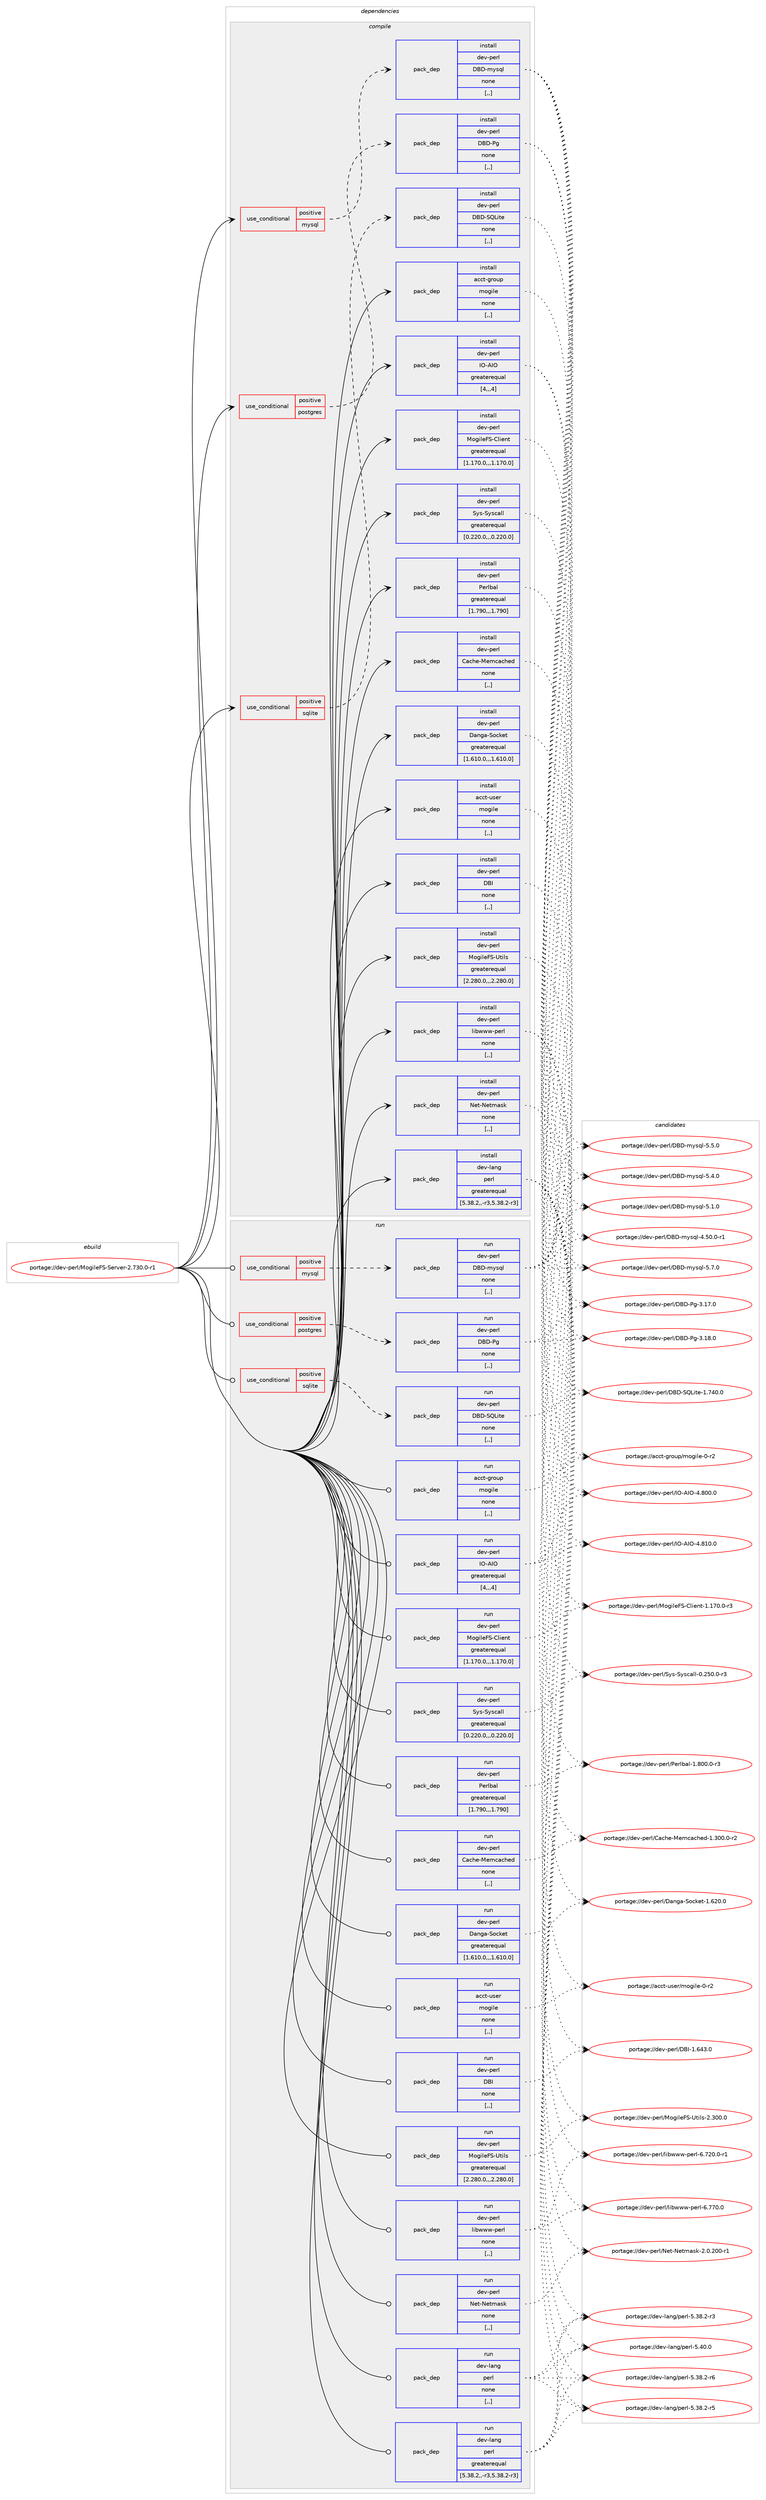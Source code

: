 digraph prolog {

# *************
# Graph options
# *************

newrank=true;
concentrate=true;
compound=true;
graph [rankdir=LR,fontname=Helvetica,fontsize=10,ranksep=1.5];#, ranksep=2.5, nodesep=0.2];
edge  [arrowhead=vee];
node  [fontname=Helvetica,fontsize=10];

# **********
# The ebuild
# **********

subgraph cluster_leftcol {
color=gray;
label=<<i>ebuild</i>>;
id [label="portage://dev-perl/MogileFS-Server-2.730.0-r1", color=red, width=4, href="../dev-perl/MogileFS-Server-2.730.0-r1.svg"];
}

# ****************
# The dependencies
# ****************

subgraph cluster_midcol {
color=gray;
label=<<i>dependencies</i>>;
subgraph cluster_compile {
fillcolor="#eeeeee";
style=filled;
label=<<i>compile</i>>;
subgraph cond29976 {
dependency133818 [label=<<TABLE BORDER="0" CELLBORDER="1" CELLSPACING="0" CELLPADDING="4"><TR><TD ROWSPAN="3" CELLPADDING="10">use_conditional</TD></TR><TR><TD>positive</TD></TR><TR><TD>mysql</TD></TR></TABLE>>, shape=none, color=red];
subgraph pack102627 {
dependency133819 [label=<<TABLE BORDER="0" CELLBORDER="1" CELLSPACING="0" CELLPADDING="4" WIDTH="220"><TR><TD ROWSPAN="6" CELLPADDING="30">pack_dep</TD></TR><TR><TD WIDTH="110">install</TD></TR><TR><TD>dev-perl</TD></TR><TR><TD>DBD-mysql</TD></TR><TR><TD>none</TD></TR><TR><TD>[,,]</TD></TR></TABLE>>, shape=none, color=blue];
}
dependency133818:e -> dependency133819:w [weight=20,style="dashed",arrowhead="vee"];
}
id:e -> dependency133818:w [weight=20,style="solid",arrowhead="vee"];
subgraph cond29977 {
dependency133820 [label=<<TABLE BORDER="0" CELLBORDER="1" CELLSPACING="0" CELLPADDING="4"><TR><TD ROWSPAN="3" CELLPADDING="10">use_conditional</TD></TR><TR><TD>positive</TD></TR><TR><TD>postgres</TD></TR></TABLE>>, shape=none, color=red];
subgraph pack102628 {
dependency133821 [label=<<TABLE BORDER="0" CELLBORDER="1" CELLSPACING="0" CELLPADDING="4" WIDTH="220"><TR><TD ROWSPAN="6" CELLPADDING="30">pack_dep</TD></TR><TR><TD WIDTH="110">install</TD></TR><TR><TD>dev-perl</TD></TR><TR><TD>DBD-Pg</TD></TR><TR><TD>none</TD></TR><TR><TD>[,,]</TD></TR></TABLE>>, shape=none, color=blue];
}
dependency133820:e -> dependency133821:w [weight=20,style="dashed",arrowhead="vee"];
}
id:e -> dependency133820:w [weight=20,style="solid",arrowhead="vee"];
subgraph cond29978 {
dependency133822 [label=<<TABLE BORDER="0" CELLBORDER="1" CELLSPACING="0" CELLPADDING="4"><TR><TD ROWSPAN="3" CELLPADDING="10">use_conditional</TD></TR><TR><TD>positive</TD></TR><TR><TD>sqlite</TD></TR></TABLE>>, shape=none, color=red];
subgraph pack102629 {
dependency133823 [label=<<TABLE BORDER="0" CELLBORDER="1" CELLSPACING="0" CELLPADDING="4" WIDTH="220"><TR><TD ROWSPAN="6" CELLPADDING="30">pack_dep</TD></TR><TR><TD WIDTH="110">install</TD></TR><TR><TD>dev-perl</TD></TR><TR><TD>DBD-SQLite</TD></TR><TR><TD>none</TD></TR><TR><TD>[,,]</TD></TR></TABLE>>, shape=none, color=blue];
}
dependency133822:e -> dependency133823:w [weight=20,style="dashed",arrowhead="vee"];
}
id:e -> dependency133822:w [weight=20,style="solid",arrowhead="vee"];
subgraph pack102630 {
dependency133824 [label=<<TABLE BORDER="0" CELLBORDER="1" CELLSPACING="0" CELLPADDING="4" WIDTH="220"><TR><TD ROWSPAN="6" CELLPADDING="30">pack_dep</TD></TR><TR><TD WIDTH="110">install</TD></TR><TR><TD>acct-group</TD></TR><TR><TD>mogile</TD></TR><TR><TD>none</TD></TR><TR><TD>[,,]</TD></TR></TABLE>>, shape=none, color=blue];
}
id:e -> dependency133824:w [weight=20,style="solid",arrowhead="vee"];
subgraph pack102631 {
dependency133825 [label=<<TABLE BORDER="0" CELLBORDER="1" CELLSPACING="0" CELLPADDING="4" WIDTH="220"><TR><TD ROWSPAN="6" CELLPADDING="30">pack_dep</TD></TR><TR><TD WIDTH="110">install</TD></TR><TR><TD>acct-user</TD></TR><TR><TD>mogile</TD></TR><TR><TD>none</TD></TR><TR><TD>[,,]</TD></TR></TABLE>>, shape=none, color=blue];
}
id:e -> dependency133825:w [weight=20,style="solid",arrowhead="vee"];
subgraph pack102632 {
dependency133826 [label=<<TABLE BORDER="0" CELLBORDER="1" CELLSPACING="0" CELLPADDING="4" WIDTH="220"><TR><TD ROWSPAN="6" CELLPADDING="30">pack_dep</TD></TR><TR><TD WIDTH="110">install</TD></TR><TR><TD>dev-lang</TD></TR><TR><TD>perl</TD></TR><TR><TD>greaterequal</TD></TR><TR><TD>[5.38.2,,-r3,5.38.2-r3]</TD></TR></TABLE>>, shape=none, color=blue];
}
id:e -> dependency133826:w [weight=20,style="solid",arrowhead="vee"];
subgraph pack102633 {
dependency133827 [label=<<TABLE BORDER="0" CELLBORDER="1" CELLSPACING="0" CELLPADDING="4" WIDTH="220"><TR><TD ROWSPAN="6" CELLPADDING="30">pack_dep</TD></TR><TR><TD WIDTH="110">install</TD></TR><TR><TD>dev-perl</TD></TR><TR><TD>Cache-Memcached</TD></TR><TR><TD>none</TD></TR><TR><TD>[,,]</TD></TR></TABLE>>, shape=none, color=blue];
}
id:e -> dependency133827:w [weight=20,style="solid",arrowhead="vee"];
subgraph pack102634 {
dependency133828 [label=<<TABLE BORDER="0" CELLBORDER="1" CELLSPACING="0" CELLPADDING="4" WIDTH="220"><TR><TD ROWSPAN="6" CELLPADDING="30">pack_dep</TD></TR><TR><TD WIDTH="110">install</TD></TR><TR><TD>dev-perl</TD></TR><TR><TD>DBI</TD></TR><TR><TD>none</TD></TR><TR><TD>[,,]</TD></TR></TABLE>>, shape=none, color=blue];
}
id:e -> dependency133828:w [weight=20,style="solid",arrowhead="vee"];
subgraph pack102635 {
dependency133829 [label=<<TABLE BORDER="0" CELLBORDER="1" CELLSPACING="0" CELLPADDING="4" WIDTH="220"><TR><TD ROWSPAN="6" CELLPADDING="30">pack_dep</TD></TR><TR><TD WIDTH="110">install</TD></TR><TR><TD>dev-perl</TD></TR><TR><TD>Danga-Socket</TD></TR><TR><TD>greaterequal</TD></TR><TR><TD>[1.610.0,,,1.610.0]</TD></TR></TABLE>>, shape=none, color=blue];
}
id:e -> dependency133829:w [weight=20,style="solid",arrowhead="vee"];
subgraph pack102636 {
dependency133830 [label=<<TABLE BORDER="0" CELLBORDER="1" CELLSPACING="0" CELLPADDING="4" WIDTH="220"><TR><TD ROWSPAN="6" CELLPADDING="30">pack_dep</TD></TR><TR><TD WIDTH="110">install</TD></TR><TR><TD>dev-perl</TD></TR><TR><TD>IO-AIO</TD></TR><TR><TD>greaterequal</TD></TR><TR><TD>[4,,,4]</TD></TR></TABLE>>, shape=none, color=blue];
}
id:e -> dependency133830:w [weight=20,style="solid",arrowhead="vee"];
subgraph pack102637 {
dependency133831 [label=<<TABLE BORDER="0" CELLBORDER="1" CELLSPACING="0" CELLPADDING="4" WIDTH="220"><TR><TD ROWSPAN="6" CELLPADDING="30">pack_dep</TD></TR><TR><TD WIDTH="110">install</TD></TR><TR><TD>dev-perl</TD></TR><TR><TD>MogileFS-Client</TD></TR><TR><TD>greaterequal</TD></TR><TR><TD>[1.170.0,,,1.170.0]</TD></TR></TABLE>>, shape=none, color=blue];
}
id:e -> dependency133831:w [weight=20,style="solid",arrowhead="vee"];
subgraph pack102638 {
dependency133832 [label=<<TABLE BORDER="0" CELLBORDER="1" CELLSPACING="0" CELLPADDING="4" WIDTH="220"><TR><TD ROWSPAN="6" CELLPADDING="30">pack_dep</TD></TR><TR><TD WIDTH="110">install</TD></TR><TR><TD>dev-perl</TD></TR><TR><TD>MogileFS-Utils</TD></TR><TR><TD>greaterequal</TD></TR><TR><TD>[2.280.0,,,2.280.0]</TD></TR></TABLE>>, shape=none, color=blue];
}
id:e -> dependency133832:w [weight=20,style="solid",arrowhead="vee"];
subgraph pack102639 {
dependency133833 [label=<<TABLE BORDER="0" CELLBORDER="1" CELLSPACING="0" CELLPADDING="4" WIDTH="220"><TR><TD ROWSPAN="6" CELLPADDING="30">pack_dep</TD></TR><TR><TD WIDTH="110">install</TD></TR><TR><TD>dev-perl</TD></TR><TR><TD>Net-Netmask</TD></TR><TR><TD>none</TD></TR><TR><TD>[,,]</TD></TR></TABLE>>, shape=none, color=blue];
}
id:e -> dependency133833:w [weight=20,style="solid",arrowhead="vee"];
subgraph pack102640 {
dependency133834 [label=<<TABLE BORDER="0" CELLBORDER="1" CELLSPACING="0" CELLPADDING="4" WIDTH="220"><TR><TD ROWSPAN="6" CELLPADDING="30">pack_dep</TD></TR><TR><TD WIDTH="110">install</TD></TR><TR><TD>dev-perl</TD></TR><TR><TD>Perlbal</TD></TR><TR><TD>greaterequal</TD></TR><TR><TD>[1.790,,,1.790]</TD></TR></TABLE>>, shape=none, color=blue];
}
id:e -> dependency133834:w [weight=20,style="solid",arrowhead="vee"];
subgraph pack102641 {
dependency133835 [label=<<TABLE BORDER="0" CELLBORDER="1" CELLSPACING="0" CELLPADDING="4" WIDTH="220"><TR><TD ROWSPAN="6" CELLPADDING="30">pack_dep</TD></TR><TR><TD WIDTH="110">install</TD></TR><TR><TD>dev-perl</TD></TR><TR><TD>Sys-Syscall</TD></TR><TR><TD>greaterequal</TD></TR><TR><TD>[0.220.0,,,0.220.0]</TD></TR></TABLE>>, shape=none, color=blue];
}
id:e -> dependency133835:w [weight=20,style="solid",arrowhead="vee"];
subgraph pack102642 {
dependency133836 [label=<<TABLE BORDER="0" CELLBORDER="1" CELLSPACING="0" CELLPADDING="4" WIDTH="220"><TR><TD ROWSPAN="6" CELLPADDING="30">pack_dep</TD></TR><TR><TD WIDTH="110">install</TD></TR><TR><TD>dev-perl</TD></TR><TR><TD>libwww-perl</TD></TR><TR><TD>none</TD></TR><TR><TD>[,,]</TD></TR></TABLE>>, shape=none, color=blue];
}
id:e -> dependency133836:w [weight=20,style="solid",arrowhead="vee"];
}
subgraph cluster_compileandrun {
fillcolor="#eeeeee";
style=filled;
label=<<i>compile and run</i>>;
}
subgraph cluster_run {
fillcolor="#eeeeee";
style=filled;
label=<<i>run</i>>;
subgraph cond29979 {
dependency133837 [label=<<TABLE BORDER="0" CELLBORDER="1" CELLSPACING="0" CELLPADDING="4"><TR><TD ROWSPAN="3" CELLPADDING="10">use_conditional</TD></TR><TR><TD>positive</TD></TR><TR><TD>mysql</TD></TR></TABLE>>, shape=none, color=red];
subgraph pack102643 {
dependency133838 [label=<<TABLE BORDER="0" CELLBORDER="1" CELLSPACING="0" CELLPADDING="4" WIDTH="220"><TR><TD ROWSPAN="6" CELLPADDING="30">pack_dep</TD></TR><TR><TD WIDTH="110">run</TD></TR><TR><TD>dev-perl</TD></TR><TR><TD>DBD-mysql</TD></TR><TR><TD>none</TD></TR><TR><TD>[,,]</TD></TR></TABLE>>, shape=none, color=blue];
}
dependency133837:e -> dependency133838:w [weight=20,style="dashed",arrowhead="vee"];
}
id:e -> dependency133837:w [weight=20,style="solid",arrowhead="odot"];
subgraph cond29980 {
dependency133839 [label=<<TABLE BORDER="0" CELLBORDER="1" CELLSPACING="0" CELLPADDING="4"><TR><TD ROWSPAN="3" CELLPADDING="10">use_conditional</TD></TR><TR><TD>positive</TD></TR><TR><TD>postgres</TD></TR></TABLE>>, shape=none, color=red];
subgraph pack102644 {
dependency133840 [label=<<TABLE BORDER="0" CELLBORDER="1" CELLSPACING="0" CELLPADDING="4" WIDTH="220"><TR><TD ROWSPAN="6" CELLPADDING="30">pack_dep</TD></TR><TR><TD WIDTH="110">run</TD></TR><TR><TD>dev-perl</TD></TR><TR><TD>DBD-Pg</TD></TR><TR><TD>none</TD></TR><TR><TD>[,,]</TD></TR></TABLE>>, shape=none, color=blue];
}
dependency133839:e -> dependency133840:w [weight=20,style="dashed",arrowhead="vee"];
}
id:e -> dependency133839:w [weight=20,style="solid",arrowhead="odot"];
subgraph cond29981 {
dependency133841 [label=<<TABLE BORDER="0" CELLBORDER="1" CELLSPACING="0" CELLPADDING="4"><TR><TD ROWSPAN="3" CELLPADDING="10">use_conditional</TD></TR><TR><TD>positive</TD></TR><TR><TD>sqlite</TD></TR></TABLE>>, shape=none, color=red];
subgraph pack102645 {
dependency133842 [label=<<TABLE BORDER="0" CELLBORDER="1" CELLSPACING="0" CELLPADDING="4" WIDTH="220"><TR><TD ROWSPAN="6" CELLPADDING="30">pack_dep</TD></TR><TR><TD WIDTH="110">run</TD></TR><TR><TD>dev-perl</TD></TR><TR><TD>DBD-SQLite</TD></TR><TR><TD>none</TD></TR><TR><TD>[,,]</TD></TR></TABLE>>, shape=none, color=blue];
}
dependency133841:e -> dependency133842:w [weight=20,style="dashed",arrowhead="vee"];
}
id:e -> dependency133841:w [weight=20,style="solid",arrowhead="odot"];
subgraph pack102646 {
dependency133843 [label=<<TABLE BORDER="0" CELLBORDER="1" CELLSPACING="0" CELLPADDING="4" WIDTH="220"><TR><TD ROWSPAN="6" CELLPADDING="30">pack_dep</TD></TR><TR><TD WIDTH="110">run</TD></TR><TR><TD>acct-group</TD></TR><TR><TD>mogile</TD></TR><TR><TD>none</TD></TR><TR><TD>[,,]</TD></TR></TABLE>>, shape=none, color=blue];
}
id:e -> dependency133843:w [weight=20,style="solid",arrowhead="odot"];
subgraph pack102647 {
dependency133844 [label=<<TABLE BORDER="0" CELLBORDER="1" CELLSPACING="0" CELLPADDING="4" WIDTH="220"><TR><TD ROWSPAN="6" CELLPADDING="30">pack_dep</TD></TR><TR><TD WIDTH="110">run</TD></TR><TR><TD>acct-user</TD></TR><TR><TD>mogile</TD></TR><TR><TD>none</TD></TR><TR><TD>[,,]</TD></TR></TABLE>>, shape=none, color=blue];
}
id:e -> dependency133844:w [weight=20,style="solid",arrowhead="odot"];
subgraph pack102648 {
dependency133845 [label=<<TABLE BORDER="0" CELLBORDER="1" CELLSPACING="0" CELLPADDING="4" WIDTH="220"><TR><TD ROWSPAN="6" CELLPADDING="30">pack_dep</TD></TR><TR><TD WIDTH="110">run</TD></TR><TR><TD>dev-lang</TD></TR><TR><TD>perl</TD></TR><TR><TD>greaterequal</TD></TR><TR><TD>[5.38.2,,-r3,5.38.2-r3]</TD></TR></TABLE>>, shape=none, color=blue];
}
id:e -> dependency133845:w [weight=20,style="solid",arrowhead="odot"];
subgraph pack102649 {
dependency133846 [label=<<TABLE BORDER="0" CELLBORDER="1" CELLSPACING="0" CELLPADDING="4" WIDTH="220"><TR><TD ROWSPAN="6" CELLPADDING="30">pack_dep</TD></TR><TR><TD WIDTH="110">run</TD></TR><TR><TD>dev-lang</TD></TR><TR><TD>perl</TD></TR><TR><TD>none</TD></TR><TR><TD>[,,]</TD></TR></TABLE>>, shape=none, color=blue];
}
id:e -> dependency133846:w [weight=20,style="solid",arrowhead="odot"];
subgraph pack102650 {
dependency133847 [label=<<TABLE BORDER="0" CELLBORDER="1" CELLSPACING="0" CELLPADDING="4" WIDTH="220"><TR><TD ROWSPAN="6" CELLPADDING="30">pack_dep</TD></TR><TR><TD WIDTH="110">run</TD></TR><TR><TD>dev-perl</TD></TR><TR><TD>Cache-Memcached</TD></TR><TR><TD>none</TD></TR><TR><TD>[,,]</TD></TR></TABLE>>, shape=none, color=blue];
}
id:e -> dependency133847:w [weight=20,style="solid",arrowhead="odot"];
subgraph pack102651 {
dependency133848 [label=<<TABLE BORDER="0" CELLBORDER="1" CELLSPACING="0" CELLPADDING="4" WIDTH="220"><TR><TD ROWSPAN="6" CELLPADDING="30">pack_dep</TD></TR><TR><TD WIDTH="110">run</TD></TR><TR><TD>dev-perl</TD></TR><TR><TD>DBI</TD></TR><TR><TD>none</TD></TR><TR><TD>[,,]</TD></TR></TABLE>>, shape=none, color=blue];
}
id:e -> dependency133848:w [weight=20,style="solid",arrowhead="odot"];
subgraph pack102652 {
dependency133849 [label=<<TABLE BORDER="0" CELLBORDER="1" CELLSPACING="0" CELLPADDING="4" WIDTH="220"><TR><TD ROWSPAN="6" CELLPADDING="30">pack_dep</TD></TR><TR><TD WIDTH="110">run</TD></TR><TR><TD>dev-perl</TD></TR><TR><TD>Danga-Socket</TD></TR><TR><TD>greaterequal</TD></TR><TR><TD>[1.610.0,,,1.610.0]</TD></TR></TABLE>>, shape=none, color=blue];
}
id:e -> dependency133849:w [weight=20,style="solid",arrowhead="odot"];
subgraph pack102653 {
dependency133850 [label=<<TABLE BORDER="0" CELLBORDER="1" CELLSPACING="0" CELLPADDING="4" WIDTH="220"><TR><TD ROWSPAN="6" CELLPADDING="30">pack_dep</TD></TR><TR><TD WIDTH="110">run</TD></TR><TR><TD>dev-perl</TD></TR><TR><TD>IO-AIO</TD></TR><TR><TD>greaterequal</TD></TR><TR><TD>[4,,,4]</TD></TR></TABLE>>, shape=none, color=blue];
}
id:e -> dependency133850:w [weight=20,style="solid",arrowhead="odot"];
subgraph pack102654 {
dependency133851 [label=<<TABLE BORDER="0" CELLBORDER="1" CELLSPACING="0" CELLPADDING="4" WIDTH="220"><TR><TD ROWSPAN="6" CELLPADDING="30">pack_dep</TD></TR><TR><TD WIDTH="110">run</TD></TR><TR><TD>dev-perl</TD></TR><TR><TD>MogileFS-Client</TD></TR><TR><TD>greaterequal</TD></TR><TR><TD>[1.170.0,,,1.170.0]</TD></TR></TABLE>>, shape=none, color=blue];
}
id:e -> dependency133851:w [weight=20,style="solid",arrowhead="odot"];
subgraph pack102655 {
dependency133852 [label=<<TABLE BORDER="0" CELLBORDER="1" CELLSPACING="0" CELLPADDING="4" WIDTH="220"><TR><TD ROWSPAN="6" CELLPADDING="30">pack_dep</TD></TR><TR><TD WIDTH="110">run</TD></TR><TR><TD>dev-perl</TD></TR><TR><TD>MogileFS-Utils</TD></TR><TR><TD>greaterequal</TD></TR><TR><TD>[2.280.0,,,2.280.0]</TD></TR></TABLE>>, shape=none, color=blue];
}
id:e -> dependency133852:w [weight=20,style="solid",arrowhead="odot"];
subgraph pack102656 {
dependency133853 [label=<<TABLE BORDER="0" CELLBORDER="1" CELLSPACING="0" CELLPADDING="4" WIDTH="220"><TR><TD ROWSPAN="6" CELLPADDING="30">pack_dep</TD></TR><TR><TD WIDTH="110">run</TD></TR><TR><TD>dev-perl</TD></TR><TR><TD>Net-Netmask</TD></TR><TR><TD>none</TD></TR><TR><TD>[,,]</TD></TR></TABLE>>, shape=none, color=blue];
}
id:e -> dependency133853:w [weight=20,style="solid",arrowhead="odot"];
subgraph pack102657 {
dependency133854 [label=<<TABLE BORDER="0" CELLBORDER="1" CELLSPACING="0" CELLPADDING="4" WIDTH="220"><TR><TD ROWSPAN="6" CELLPADDING="30">pack_dep</TD></TR><TR><TD WIDTH="110">run</TD></TR><TR><TD>dev-perl</TD></TR><TR><TD>Perlbal</TD></TR><TR><TD>greaterequal</TD></TR><TR><TD>[1.790,,,1.790]</TD></TR></TABLE>>, shape=none, color=blue];
}
id:e -> dependency133854:w [weight=20,style="solid",arrowhead="odot"];
subgraph pack102658 {
dependency133855 [label=<<TABLE BORDER="0" CELLBORDER="1" CELLSPACING="0" CELLPADDING="4" WIDTH="220"><TR><TD ROWSPAN="6" CELLPADDING="30">pack_dep</TD></TR><TR><TD WIDTH="110">run</TD></TR><TR><TD>dev-perl</TD></TR><TR><TD>Sys-Syscall</TD></TR><TR><TD>greaterequal</TD></TR><TR><TD>[0.220.0,,,0.220.0]</TD></TR></TABLE>>, shape=none, color=blue];
}
id:e -> dependency133855:w [weight=20,style="solid",arrowhead="odot"];
subgraph pack102659 {
dependency133856 [label=<<TABLE BORDER="0" CELLBORDER="1" CELLSPACING="0" CELLPADDING="4" WIDTH="220"><TR><TD ROWSPAN="6" CELLPADDING="30">pack_dep</TD></TR><TR><TD WIDTH="110">run</TD></TR><TR><TD>dev-perl</TD></TR><TR><TD>libwww-perl</TD></TR><TR><TD>none</TD></TR><TR><TD>[,,]</TD></TR></TABLE>>, shape=none, color=blue];
}
id:e -> dependency133856:w [weight=20,style="solid",arrowhead="odot"];
}
}

# **************
# The candidates
# **************

subgraph cluster_choices {
rank=same;
color=gray;
label=<<i>candidates</i>>;

subgraph choice102627 {
color=black;
nodesep=1;
choice100101118451121011141084768666845109121115113108455346554648 [label="portage://dev-perl/DBD-mysql-5.7.0", color=red, width=4,href="../dev-perl/DBD-mysql-5.7.0.svg"];
choice100101118451121011141084768666845109121115113108455346534648 [label="portage://dev-perl/DBD-mysql-5.5.0", color=red, width=4,href="../dev-perl/DBD-mysql-5.5.0.svg"];
choice100101118451121011141084768666845109121115113108455346524648 [label="portage://dev-perl/DBD-mysql-5.4.0", color=red, width=4,href="../dev-perl/DBD-mysql-5.4.0.svg"];
choice100101118451121011141084768666845109121115113108455346494648 [label="portage://dev-perl/DBD-mysql-5.1.0", color=red, width=4,href="../dev-perl/DBD-mysql-5.1.0.svg"];
choice100101118451121011141084768666845109121115113108455246534846484511449 [label="portage://dev-perl/DBD-mysql-4.50.0-r1", color=red, width=4,href="../dev-perl/DBD-mysql-4.50.0-r1.svg"];
dependency133819:e -> choice100101118451121011141084768666845109121115113108455346554648:w [style=dotted,weight="100"];
dependency133819:e -> choice100101118451121011141084768666845109121115113108455346534648:w [style=dotted,weight="100"];
dependency133819:e -> choice100101118451121011141084768666845109121115113108455346524648:w [style=dotted,weight="100"];
dependency133819:e -> choice100101118451121011141084768666845109121115113108455346494648:w [style=dotted,weight="100"];
dependency133819:e -> choice100101118451121011141084768666845109121115113108455246534846484511449:w [style=dotted,weight="100"];
}
subgraph choice102628 {
color=black;
nodesep=1;
choice1001011184511210111410847686668458010345514649564648 [label="portage://dev-perl/DBD-Pg-3.18.0", color=red, width=4,href="../dev-perl/DBD-Pg-3.18.0.svg"];
choice1001011184511210111410847686668458010345514649554648 [label="portage://dev-perl/DBD-Pg-3.17.0", color=red, width=4,href="../dev-perl/DBD-Pg-3.17.0.svg"];
dependency133821:e -> choice1001011184511210111410847686668458010345514649564648:w [style=dotted,weight="100"];
dependency133821:e -> choice1001011184511210111410847686668458010345514649554648:w [style=dotted,weight="100"];
}
subgraph choice102629 {
color=black;
nodesep=1;
choice1001011184511210111410847686668458381761051161014549465552484648 [label="portage://dev-perl/DBD-SQLite-1.740.0", color=red, width=4,href="../dev-perl/DBD-SQLite-1.740.0.svg"];
dependency133823:e -> choice1001011184511210111410847686668458381761051161014549465552484648:w [style=dotted,weight="100"];
}
subgraph choice102630 {
color=black;
nodesep=1;
choice979999116451031141111171124710911110310510810145484511450 [label="portage://acct-group/mogile-0-r2", color=red, width=4,href="../acct-group/mogile-0-r2.svg"];
dependency133824:e -> choice979999116451031141111171124710911110310510810145484511450:w [style=dotted,weight="100"];
}
subgraph choice102631 {
color=black;
nodesep=1;
choice979999116451171151011144710911110310510810145484511450 [label="portage://acct-user/mogile-0-r2", color=red, width=4,href="../acct-user/mogile-0-r2.svg"];
dependency133825:e -> choice979999116451171151011144710911110310510810145484511450:w [style=dotted,weight="100"];
}
subgraph choice102632 {
color=black;
nodesep=1;
choice10010111845108971101034711210111410845534652484648 [label="portage://dev-lang/perl-5.40.0", color=red, width=4,href="../dev-lang/perl-5.40.0.svg"];
choice100101118451089711010347112101114108455346515646504511454 [label="portage://dev-lang/perl-5.38.2-r6", color=red, width=4,href="../dev-lang/perl-5.38.2-r6.svg"];
choice100101118451089711010347112101114108455346515646504511453 [label="portage://dev-lang/perl-5.38.2-r5", color=red, width=4,href="../dev-lang/perl-5.38.2-r5.svg"];
choice100101118451089711010347112101114108455346515646504511451 [label="portage://dev-lang/perl-5.38.2-r3", color=red, width=4,href="../dev-lang/perl-5.38.2-r3.svg"];
dependency133826:e -> choice10010111845108971101034711210111410845534652484648:w [style=dotted,weight="100"];
dependency133826:e -> choice100101118451089711010347112101114108455346515646504511454:w [style=dotted,weight="100"];
dependency133826:e -> choice100101118451089711010347112101114108455346515646504511453:w [style=dotted,weight="100"];
dependency133826:e -> choice100101118451089711010347112101114108455346515646504511451:w [style=dotted,weight="100"];
}
subgraph choice102633 {
color=black;
nodesep=1;
choice1001011184511210111410847679799104101457710110999979910410110045494651484846484511450 [label="portage://dev-perl/Cache-Memcached-1.300.0-r2", color=red, width=4,href="../dev-perl/Cache-Memcached-1.300.0-r2.svg"];
dependency133827:e -> choice1001011184511210111410847679799104101457710110999979910410110045494651484846484511450:w [style=dotted,weight="100"];
}
subgraph choice102634 {
color=black;
nodesep=1;
choice10010111845112101114108476866734549465452514648 [label="portage://dev-perl/DBI-1.643.0", color=red, width=4,href="../dev-perl/DBI-1.643.0.svg"];
dependency133828:e -> choice10010111845112101114108476866734549465452514648:w [style=dotted,weight="100"];
}
subgraph choice102635 {
color=black;
nodesep=1;
choice10010111845112101114108476897110103974583111991071011164549465450484648 [label="portage://dev-perl/Danga-Socket-1.620.0", color=red, width=4,href="../dev-perl/Danga-Socket-1.620.0.svg"];
dependency133829:e -> choice10010111845112101114108476897110103974583111991071011164549465450484648:w [style=dotted,weight="100"];
}
subgraph choice102636 {
color=black;
nodesep=1;
choice10010111845112101114108477379456573794552465649484648 [label="portage://dev-perl/IO-AIO-4.810.0", color=red, width=4,href="../dev-perl/IO-AIO-4.810.0.svg"];
choice10010111845112101114108477379456573794552465648484648 [label="portage://dev-perl/IO-AIO-4.800.0", color=red, width=4,href="../dev-perl/IO-AIO-4.800.0.svg"];
dependency133830:e -> choice10010111845112101114108477379456573794552465649484648:w [style=dotted,weight="100"];
dependency133830:e -> choice10010111845112101114108477379456573794552465648484648:w [style=dotted,weight="100"];
}
subgraph choice102637 {
color=black;
nodesep=1;
choice1001011184511210111410847771111031051081017083456710810510111011645494649554846484511451 [label="portage://dev-perl/MogileFS-Client-1.170.0-r3", color=red, width=4,href="../dev-perl/MogileFS-Client-1.170.0-r3.svg"];
dependency133831:e -> choice1001011184511210111410847771111031051081017083456710810510111011645494649554846484511451:w [style=dotted,weight="100"];
}
subgraph choice102638 {
color=black;
nodesep=1;
choice100101118451121011141084777111103105108101708345851161051081154550465148484648 [label="portage://dev-perl/MogileFS-Utils-2.300.0", color=red, width=4,href="../dev-perl/MogileFS-Utils-2.300.0.svg"];
dependency133832:e -> choice100101118451121011141084777111103105108101708345851161051081154550465148484648:w [style=dotted,weight="100"];
}
subgraph choice102639 {
color=black;
nodesep=1;
choice10010111845112101114108477810111645781011161099711510745504648465048484511449 [label="portage://dev-perl/Net-Netmask-2.0.200-r1", color=red, width=4,href="../dev-perl/Net-Netmask-2.0.200-r1.svg"];
dependency133833:e -> choice10010111845112101114108477810111645781011161099711510745504648465048484511449:w [style=dotted,weight="100"];
}
subgraph choice102640 {
color=black;
nodesep=1;
choice100101118451121011141084780101114108989710845494656484846484511451 [label="portage://dev-perl/Perlbal-1.800.0-r3", color=red, width=4,href="../dev-perl/Perlbal-1.800.0-r3.svg"];
dependency133834:e -> choice100101118451121011141084780101114108989710845494656484846484511451:w [style=dotted,weight="100"];
}
subgraph choice102641 {
color=black;
nodesep=1;
choice1001011184511210111410847831211154583121115999710810845484650534846484511451 [label="portage://dev-perl/Sys-Syscall-0.250.0-r3", color=red, width=4,href="../dev-perl/Sys-Syscall-0.250.0-r3.svg"];
dependency133835:e -> choice1001011184511210111410847831211154583121115999710810845484650534846484511451:w [style=dotted,weight="100"];
}
subgraph choice102642 {
color=black;
nodesep=1;
choice100101118451121011141084710810598119119119451121011141084554465555484648 [label="portage://dev-perl/libwww-perl-6.770.0", color=red, width=4,href="../dev-perl/libwww-perl-6.770.0.svg"];
choice1001011184511210111410847108105981191191194511210111410845544655504846484511449 [label="portage://dev-perl/libwww-perl-6.720.0-r1", color=red, width=4,href="../dev-perl/libwww-perl-6.720.0-r1.svg"];
dependency133836:e -> choice100101118451121011141084710810598119119119451121011141084554465555484648:w [style=dotted,weight="100"];
dependency133836:e -> choice1001011184511210111410847108105981191191194511210111410845544655504846484511449:w [style=dotted,weight="100"];
}
subgraph choice102643 {
color=black;
nodesep=1;
choice100101118451121011141084768666845109121115113108455346554648 [label="portage://dev-perl/DBD-mysql-5.7.0", color=red, width=4,href="../dev-perl/DBD-mysql-5.7.0.svg"];
choice100101118451121011141084768666845109121115113108455346534648 [label="portage://dev-perl/DBD-mysql-5.5.0", color=red, width=4,href="../dev-perl/DBD-mysql-5.5.0.svg"];
choice100101118451121011141084768666845109121115113108455346524648 [label="portage://dev-perl/DBD-mysql-5.4.0", color=red, width=4,href="../dev-perl/DBD-mysql-5.4.0.svg"];
choice100101118451121011141084768666845109121115113108455346494648 [label="portage://dev-perl/DBD-mysql-5.1.0", color=red, width=4,href="../dev-perl/DBD-mysql-5.1.0.svg"];
choice100101118451121011141084768666845109121115113108455246534846484511449 [label="portage://dev-perl/DBD-mysql-4.50.0-r1", color=red, width=4,href="../dev-perl/DBD-mysql-4.50.0-r1.svg"];
dependency133838:e -> choice100101118451121011141084768666845109121115113108455346554648:w [style=dotted,weight="100"];
dependency133838:e -> choice100101118451121011141084768666845109121115113108455346534648:w [style=dotted,weight="100"];
dependency133838:e -> choice100101118451121011141084768666845109121115113108455346524648:w [style=dotted,weight="100"];
dependency133838:e -> choice100101118451121011141084768666845109121115113108455346494648:w [style=dotted,weight="100"];
dependency133838:e -> choice100101118451121011141084768666845109121115113108455246534846484511449:w [style=dotted,weight="100"];
}
subgraph choice102644 {
color=black;
nodesep=1;
choice1001011184511210111410847686668458010345514649564648 [label="portage://dev-perl/DBD-Pg-3.18.0", color=red, width=4,href="../dev-perl/DBD-Pg-3.18.0.svg"];
choice1001011184511210111410847686668458010345514649554648 [label="portage://dev-perl/DBD-Pg-3.17.0", color=red, width=4,href="../dev-perl/DBD-Pg-3.17.0.svg"];
dependency133840:e -> choice1001011184511210111410847686668458010345514649564648:w [style=dotted,weight="100"];
dependency133840:e -> choice1001011184511210111410847686668458010345514649554648:w [style=dotted,weight="100"];
}
subgraph choice102645 {
color=black;
nodesep=1;
choice1001011184511210111410847686668458381761051161014549465552484648 [label="portage://dev-perl/DBD-SQLite-1.740.0", color=red, width=4,href="../dev-perl/DBD-SQLite-1.740.0.svg"];
dependency133842:e -> choice1001011184511210111410847686668458381761051161014549465552484648:w [style=dotted,weight="100"];
}
subgraph choice102646 {
color=black;
nodesep=1;
choice979999116451031141111171124710911110310510810145484511450 [label="portage://acct-group/mogile-0-r2", color=red, width=4,href="../acct-group/mogile-0-r2.svg"];
dependency133843:e -> choice979999116451031141111171124710911110310510810145484511450:w [style=dotted,weight="100"];
}
subgraph choice102647 {
color=black;
nodesep=1;
choice979999116451171151011144710911110310510810145484511450 [label="portage://acct-user/mogile-0-r2", color=red, width=4,href="../acct-user/mogile-0-r2.svg"];
dependency133844:e -> choice979999116451171151011144710911110310510810145484511450:w [style=dotted,weight="100"];
}
subgraph choice102648 {
color=black;
nodesep=1;
choice10010111845108971101034711210111410845534652484648 [label="portage://dev-lang/perl-5.40.0", color=red, width=4,href="../dev-lang/perl-5.40.0.svg"];
choice100101118451089711010347112101114108455346515646504511454 [label="portage://dev-lang/perl-5.38.2-r6", color=red, width=4,href="../dev-lang/perl-5.38.2-r6.svg"];
choice100101118451089711010347112101114108455346515646504511453 [label="portage://dev-lang/perl-5.38.2-r5", color=red, width=4,href="../dev-lang/perl-5.38.2-r5.svg"];
choice100101118451089711010347112101114108455346515646504511451 [label="portage://dev-lang/perl-5.38.2-r3", color=red, width=4,href="../dev-lang/perl-5.38.2-r3.svg"];
dependency133845:e -> choice10010111845108971101034711210111410845534652484648:w [style=dotted,weight="100"];
dependency133845:e -> choice100101118451089711010347112101114108455346515646504511454:w [style=dotted,weight="100"];
dependency133845:e -> choice100101118451089711010347112101114108455346515646504511453:w [style=dotted,weight="100"];
dependency133845:e -> choice100101118451089711010347112101114108455346515646504511451:w [style=dotted,weight="100"];
}
subgraph choice102649 {
color=black;
nodesep=1;
choice10010111845108971101034711210111410845534652484648 [label="portage://dev-lang/perl-5.40.0", color=red, width=4,href="../dev-lang/perl-5.40.0.svg"];
choice100101118451089711010347112101114108455346515646504511454 [label="portage://dev-lang/perl-5.38.2-r6", color=red, width=4,href="../dev-lang/perl-5.38.2-r6.svg"];
choice100101118451089711010347112101114108455346515646504511453 [label="portage://dev-lang/perl-5.38.2-r5", color=red, width=4,href="../dev-lang/perl-5.38.2-r5.svg"];
choice100101118451089711010347112101114108455346515646504511451 [label="portage://dev-lang/perl-5.38.2-r3", color=red, width=4,href="../dev-lang/perl-5.38.2-r3.svg"];
dependency133846:e -> choice10010111845108971101034711210111410845534652484648:w [style=dotted,weight="100"];
dependency133846:e -> choice100101118451089711010347112101114108455346515646504511454:w [style=dotted,weight="100"];
dependency133846:e -> choice100101118451089711010347112101114108455346515646504511453:w [style=dotted,weight="100"];
dependency133846:e -> choice100101118451089711010347112101114108455346515646504511451:w [style=dotted,weight="100"];
}
subgraph choice102650 {
color=black;
nodesep=1;
choice1001011184511210111410847679799104101457710110999979910410110045494651484846484511450 [label="portage://dev-perl/Cache-Memcached-1.300.0-r2", color=red, width=4,href="../dev-perl/Cache-Memcached-1.300.0-r2.svg"];
dependency133847:e -> choice1001011184511210111410847679799104101457710110999979910410110045494651484846484511450:w [style=dotted,weight="100"];
}
subgraph choice102651 {
color=black;
nodesep=1;
choice10010111845112101114108476866734549465452514648 [label="portage://dev-perl/DBI-1.643.0", color=red, width=4,href="../dev-perl/DBI-1.643.0.svg"];
dependency133848:e -> choice10010111845112101114108476866734549465452514648:w [style=dotted,weight="100"];
}
subgraph choice102652 {
color=black;
nodesep=1;
choice10010111845112101114108476897110103974583111991071011164549465450484648 [label="portage://dev-perl/Danga-Socket-1.620.0", color=red, width=4,href="../dev-perl/Danga-Socket-1.620.0.svg"];
dependency133849:e -> choice10010111845112101114108476897110103974583111991071011164549465450484648:w [style=dotted,weight="100"];
}
subgraph choice102653 {
color=black;
nodesep=1;
choice10010111845112101114108477379456573794552465649484648 [label="portage://dev-perl/IO-AIO-4.810.0", color=red, width=4,href="../dev-perl/IO-AIO-4.810.0.svg"];
choice10010111845112101114108477379456573794552465648484648 [label="portage://dev-perl/IO-AIO-4.800.0", color=red, width=4,href="../dev-perl/IO-AIO-4.800.0.svg"];
dependency133850:e -> choice10010111845112101114108477379456573794552465649484648:w [style=dotted,weight="100"];
dependency133850:e -> choice10010111845112101114108477379456573794552465648484648:w [style=dotted,weight="100"];
}
subgraph choice102654 {
color=black;
nodesep=1;
choice1001011184511210111410847771111031051081017083456710810510111011645494649554846484511451 [label="portage://dev-perl/MogileFS-Client-1.170.0-r3", color=red, width=4,href="../dev-perl/MogileFS-Client-1.170.0-r3.svg"];
dependency133851:e -> choice1001011184511210111410847771111031051081017083456710810510111011645494649554846484511451:w [style=dotted,weight="100"];
}
subgraph choice102655 {
color=black;
nodesep=1;
choice100101118451121011141084777111103105108101708345851161051081154550465148484648 [label="portage://dev-perl/MogileFS-Utils-2.300.0", color=red, width=4,href="../dev-perl/MogileFS-Utils-2.300.0.svg"];
dependency133852:e -> choice100101118451121011141084777111103105108101708345851161051081154550465148484648:w [style=dotted,weight="100"];
}
subgraph choice102656 {
color=black;
nodesep=1;
choice10010111845112101114108477810111645781011161099711510745504648465048484511449 [label="portage://dev-perl/Net-Netmask-2.0.200-r1", color=red, width=4,href="../dev-perl/Net-Netmask-2.0.200-r1.svg"];
dependency133853:e -> choice10010111845112101114108477810111645781011161099711510745504648465048484511449:w [style=dotted,weight="100"];
}
subgraph choice102657 {
color=black;
nodesep=1;
choice100101118451121011141084780101114108989710845494656484846484511451 [label="portage://dev-perl/Perlbal-1.800.0-r3", color=red, width=4,href="../dev-perl/Perlbal-1.800.0-r3.svg"];
dependency133854:e -> choice100101118451121011141084780101114108989710845494656484846484511451:w [style=dotted,weight="100"];
}
subgraph choice102658 {
color=black;
nodesep=1;
choice1001011184511210111410847831211154583121115999710810845484650534846484511451 [label="portage://dev-perl/Sys-Syscall-0.250.0-r3", color=red, width=4,href="../dev-perl/Sys-Syscall-0.250.0-r3.svg"];
dependency133855:e -> choice1001011184511210111410847831211154583121115999710810845484650534846484511451:w [style=dotted,weight="100"];
}
subgraph choice102659 {
color=black;
nodesep=1;
choice100101118451121011141084710810598119119119451121011141084554465555484648 [label="portage://dev-perl/libwww-perl-6.770.0", color=red, width=4,href="../dev-perl/libwww-perl-6.770.0.svg"];
choice1001011184511210111410847108105981191191194511210111410845544655504846484511449 [label="portage://dev-perl/libwww-perl-6.720.0-r1", color=red, width=4,href="../dev-perl/libwww-perl-6.720.0-r1.svg"];
dependency133856:e -> choice100101118451121011141084710810598119119119451121011141084554465555484648:w [style=dotted,weight="100"];
dependency133856:e -> choice1001011184511210111410847108105981191191194511210111410845544655504846484511449:w [style=dotted,weight="100"];
}
}

}
